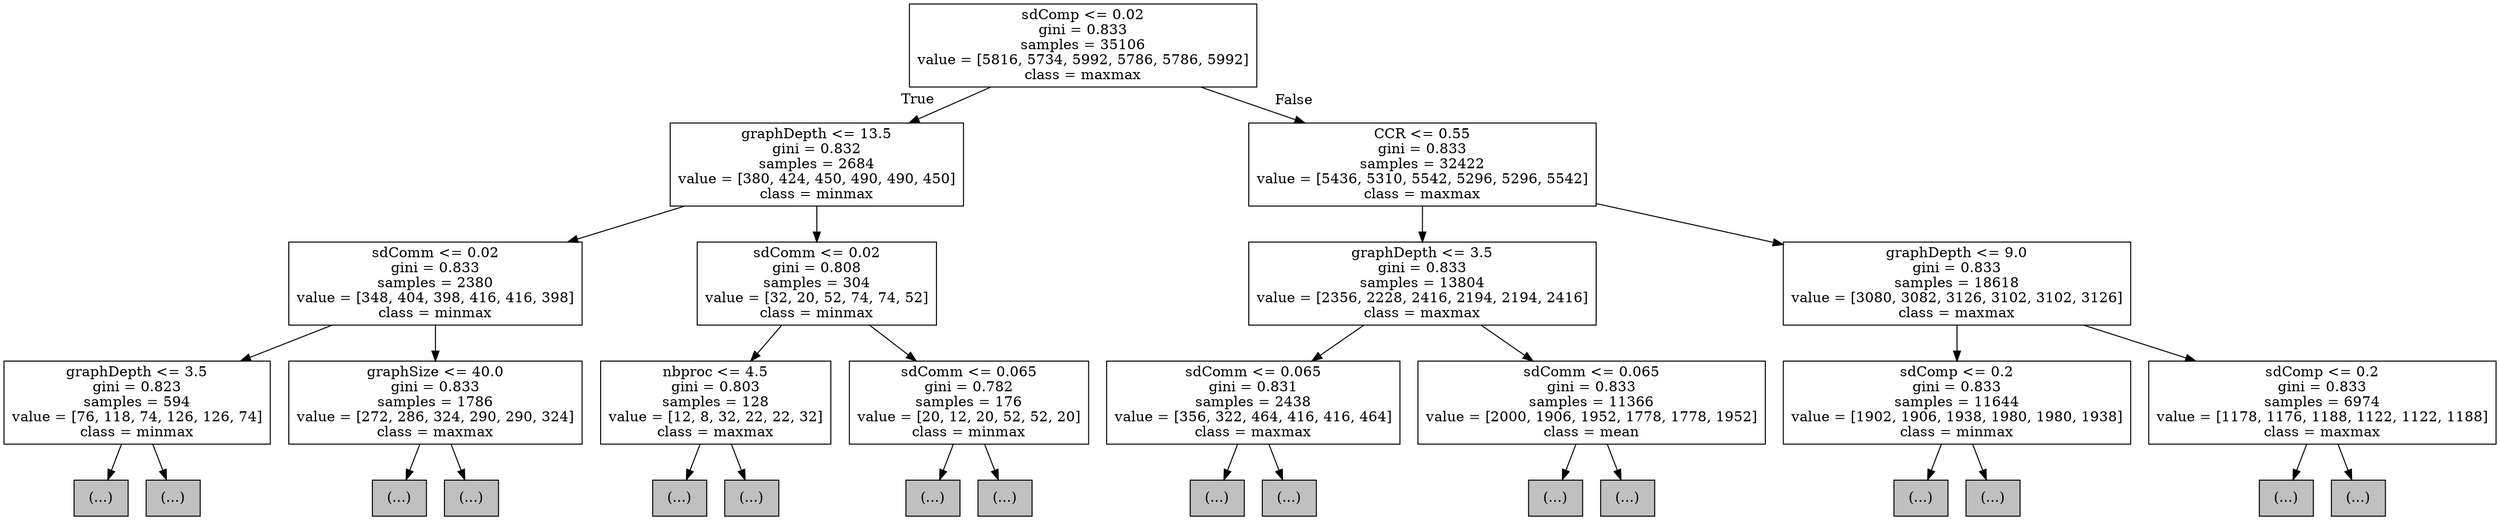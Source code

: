 digraph Tree {
node [shape=box, style="filled", color="black"] ;
0 [label="sdComp <= 0.02\ngini = 0.833\nsamples = 35106\nvalue = [5816, 5734, 5992, 5786, 5786, 5992]\nclass = maxmax", fillcolor="#ffffff"] ;
1 [label="graphDepth <= 13.5\ngini = 0.832\nsamples = 2684\nvalue = [380, 424, 450, 490, 490, 450]\nclass = minmax", fillcolor="#ffffff"] ;
0 -> 1 [labeldistance=2.5, labelangle=45, headlabel="True"] ;
2 [label="sdComm <= 0.02\ngini = 0.833\nsamples = 2380\nvalue = [348, 404, 398, 416, 416, 398]\nclass = minmax", fillcolor="#ffffff"] ;
1 -> 2 ;
3 [label="graphDepth <= 3.5\ngini = 0.823\nsamples = 594\nvalue = [76, 118, 74, 126, 126, 74]\nclass = minmax", fillcolor="#ffffff"] ;
2 -> 3 ;
4 [label="(...)", fillcolor="#C0C0C0"] ;
3 -> 4 ;
7 [label="(...)", fillcolor="#C0C0C0"] ;
3 -> 7 ;
22 [label="graphSize <= 40.0\ngini = 0.833\nsamples = 1786\nvalue = [272, 286, 324, 290, 290, 324]\nclass = maxmax", fillcolor="#ffffff"] ;
2 -> 22 ;
23 [label="(...)", fillcolor="#C0C0C0"] ;
22 -> 23 ;
54 [label="(...)", fillcolor="#C0C0C0"] ;
22 -> 54 ;
61 [label="sdComm <= 0.02\ngini = 0.808\nsamples = 304\nvalue = [32, 20, 52, 74, 74, 52]\nclass = minmax", fillcolor="#ffffff"] ;
1 -> 61 ;
62 [label="nbproc <= 4.5\ngini = 0.803\nsamples = 128\nvalue = [12, 8, 32, 22, 22, 32]\nclass = maxmax", fillcolor="#ffffff"] ;
61 -> 62 ;
63 [label="(...)", fillcolor="#C0C0C0"] ;
62 -> 63 ;
66 [label="(...)", fillcolor="#C0C0C0"] ;
62 -> 66 ;
69 [label="sdComm <= 0.065\ngini = 0.782\nsamples = 176\nvalue = [20, 12, 20, 52, 52, 20]\nclass = minmax", fillcolor="#ffffff"] ;
61 -> 69 ;
70 [label="(...)", fillcolor="#C0C0C0"] ;
69 -> 70 ;
77 [label="(...)", fillcolor="#C0C0C0"] ;
69 -> 77 ;
84 [label="CCR <= 0.55\ngini = 0.833\nsamples = 32422\nvalue = [5436, 5310, 5542, 5296, 5296, 5542]\nclass = maxmax", fillcolor="#ffffff"] ;
0 -> 84 [labeldistance=2.5, labelangle=-45, headlabel="False"] ;
85 [label="graphDepth <= 3.5\ngini = 0.833\nsamples = 13804\nvalue = [2356, 2228, 2416, 2194, 2194, 2416]\nclass = maxmax", fillcolor="#ffffff"] ;
84 -> 85 ;
86 [label="sdComm <= 0.065\ngini = 0.831\nsamples = 2438\nvalue = [356, 322, 464, 416, 416, 464]\nclass = maxmax", fillcolor="#ffffff"] ;
85 -> 86 ;
87 [label="(...)", fillcolor="#C0C0C0"] ;
86 -> 87 ;
102 [label="(...)", fillcolor="#C0C0C0"] ;
86 -> 102 ;
109 [label="sdComm <= 0.065\ngini = 0.833\nsamples = 11366\nvalue = [2000, 1906, 1952, 1778, 1778, 1952]\nclass = mean", fillcolor="#fffefe"] ;
85 -> 109 ;
110 [label="(...)", fillcolor="#C0C0C0"] ;
109 -> 110 ;
213 [label="(...)", fillcolor="#C0C0C0"] ;
109 -> 213 ;
262 [label="graphDepth <= 9.0\ngini = 0.833\nsamples = 18618\nvalue = [3080, 3082, 3126, 3102, 3102, 3126]\nclass = maxmax", fillcolor="#ffffff"] ;
84 -> 262 ;
263 [label="sdComp <= 0.2\ngini = 0.833\nsamples = 11644\nvalue = [1902, 1906, 1938, 1980, 1980, 1938]\nclass = minmax", fillcolor="#ffffff"] ;
262 -> 263 ;
264 [label="(...)", fillcolor="#C0C0C0"] ;
263 -> 264 ;
307 [label="(...)", fillcolor="#C0C0C0"] ;
263 -> 307 ;
530 [label="sdComp <= 0.2\ngini = 0.833\nsamples = 6974\nvalue = [1178, 1176, 1188, 1122, 1122, 1188]\nclass = maxmax", fillcolor="#ffffff"] ;
262 -> 530 ;
531 [label="(...)", fillcolor="#C0C0C0"] ;
530 -> 531 ;
574 [label="(...)", fillcolor="#C0C0C0"] ;
530 -> 574 ;
}